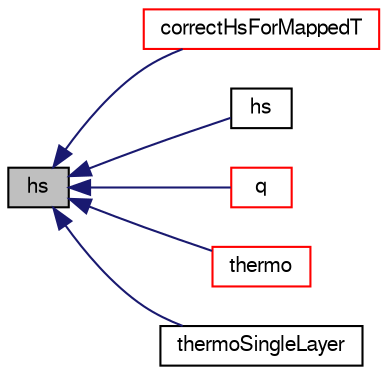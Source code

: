 digraph "hs"
{
  bgcolor="transparent";
  edge [fontname="FreeSans",fontsize="10",labelfontname="FreeSans",labelfontsize="10"];
  node [fontname="FreeSans",fontsize="10",shape=record];
  rankdir="LR";
  Node1084 [label="hs",height=0.2,width=0.4,color="black", fillcolor="grey75", style="filled", fontcolor="black"];
  Node1084 -> Node1085 [dir="back",color="midnightblue",fontsize="10",style="solid",fontname="FreeSans"];
  Node1085 [label="correctHsForMappedT",height=0.2,width=0.4,color="red",URL="$a29182.html#af85199505c20475372e6e7e6f12c289f",tooltip="Correct sensible enthalpy for mapped temperature fields. "];
  Node1084 -> Node1089 [dir="back",color="midnightblue",fontsize="10",style="solid",fontname="FreeSans"];
  Node1089 [label="hs",height=0.2,width=0.4,color="black",URL="$a29182.html#a473cd0787926bd533bdf1988f36690cc",tooltip="Return sensible enthalpy as a function of temperature. "];
  Node1084 -> Node1090 [dir="back",color="midnightblue",fontsize="10",style="solid",fontname="FreeSans"];
  Node1090 [label="q",height=0.2,width=0.4,color="red",URL="$a29182.html#a2076f4009ab916da44dc2c8af5eaef36",tooltip="Return the wall/surface heat transfer term for the enthalpy equation. "];
  Node1084 -> Node1091 [dir="back",color="midnightblue",fontsize="10",style="solid",fontname="FreeSans"];
  Node1091 [label="thermo",height=0.2,width=0.4,color="red",URL="$a29182.html#a310c581e137ae3aca70a41e865006505",tooltip="Return const reference to the SLGThermo object. "];
  Node1084 -> Node1094 [dir="back",color="midnightblue",fontsize="10",style="solid",fontname="FreeSans"];
  Node1094 [label="thermoSingleLayer",height=0.2,width=0.4,color="black",URL="$a29182.html#a599169c7bc33623aea76634f78847295",tooltip="Construct from components. "];
}
